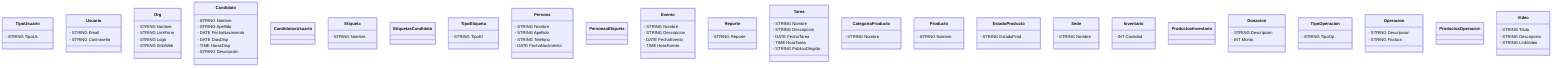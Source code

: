 classDiagram

    class TipoUsuario{
        - STRING TipoUs
    }

    class Usuario{
        - STRING Email
        - STRING Contraseña
    }

    class Org{
        - STRING Nombre
        - STRING LinkForm
        - STRING Logo
        - STRING SitioWeb
    }

    class Candidato{
        - STRING Nombre
        - STRING Apellido
        - DATE FechaNacimiento
        - DATE DiasDisp
        - TIME HorasDisp
        - STRING Descripcion
    }

    class CandidatoxUsuario{
    }

    class Etiqueta{
        - STRING Nombre
    }

    class EtiquetaxCandidato{
    }

    class TipoEtiqueta{
        - STRING TipoEt
    }

    class Persona{
        - STRING Nombre
        - STRING Apellido
        - STRING Telefono
        - DATE FechaNacimiento
    }

    class PersonaxEtiqueta{
    }

    class Evento{
        - STRING Nombre
        - STRING Descripcion
        - DATE FechaEvento
        - TIME HoraEvento
    }

    class Reporte{
        - STRING Reporte
    }

    class Tarea{
        - STRING Nombre
        - STRING Descripcion
        - DATE FechaTarea
        - TIME HoraTarea
        - STRING PublicoDirigido
    }

    class CategoriaProducto{
        - STRING Nombre
    }

    class Producto{
        - STRING Nombre
    }

    class EstadoProducto{
        - STRING EstadoProd
    }

    class Sede{
        - STRING Nombre
    }

    class Inventario{
        - INT Cantidad
    }

    class ProductoxInventario{
    }

    class Donacion{
        - STRING Descripcion
        - INT Monto
    }

    class TipoOperacion{
        - STRING TipoOp
    }

    class Operacion{
        - STRING Descripcion
        - STRING Factura
    }

    class ProductoxOperacion{
    }

    class Video{
        - STRING Titulo
        - STRING Descripcion
        - STRING LinkVideo
    }